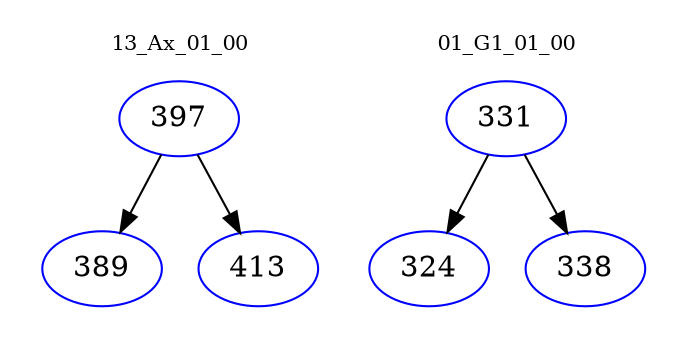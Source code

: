 digraph{
subgraph cluster_0 {
color = white
label = "13_Ax_01_00";
fontsize=10;
T0_397 [label="397", color="blue"]
T0_397 -> T0_389 [color="black"]
T0_389 [label="389", color="blue"]
T0_397 -> T0_413 [color="black"]
T0_413 [label="413", color="blue"]
}
subgraph cluster_1 {
color = white
label = "01_G1_01_00";
fontsize=10;
T1_331 [label="331", color="blue"]
T1_331 -> T1_324 [color="black"]
T1_324 [label="324", color="blue"]
T1_331 -> T1_338 [color="black"]
T1_338 [label="338", color="blue"]
}
}
